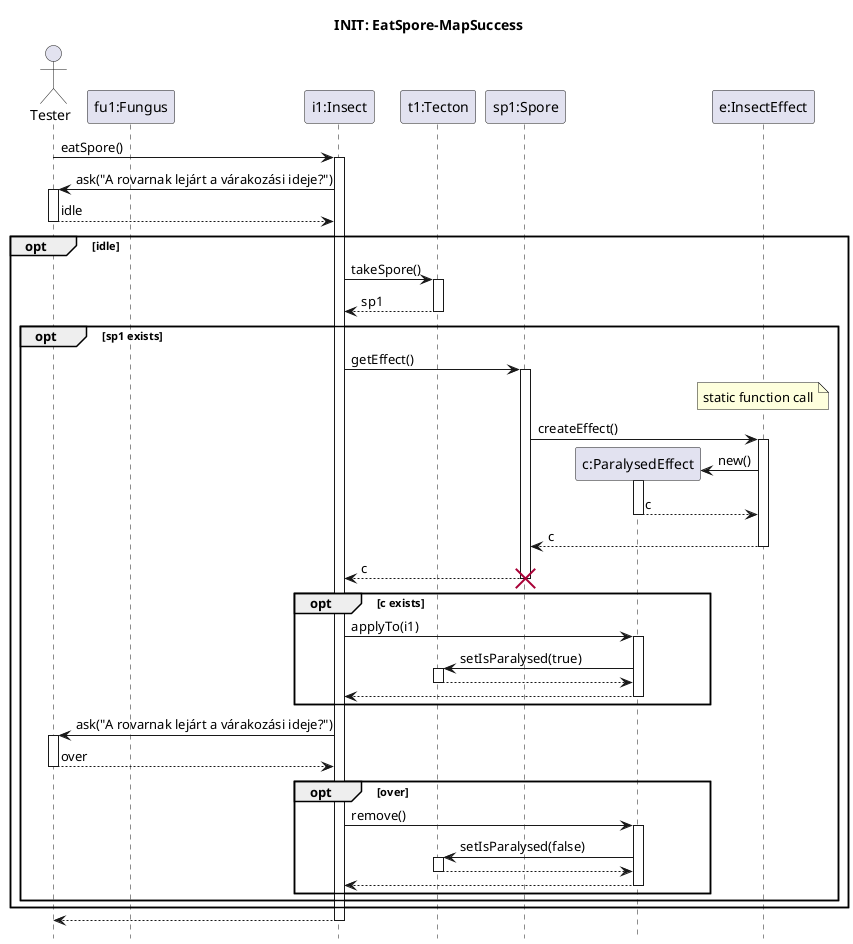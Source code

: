 @startuml Eat-spore/get-get-paralysedeffect
hide footbox

title INIT: EatSpore-MapSuccess

actor Tester as S

participant "fu1:Fungus" as fu1
participant "i1:Insect" as i1
participant "t1:Tecton" as t1
participant "sp1:Spore" as sp1
participant "c:ParalysedEffect" as c
participant "e:InsectEffect" as e

S -> i1 : eatSpore()
activate i1

S <- i1 : ask("A rovarnak lejárt a várakozási ideje?")
activate S
return idle

opt idle
    i1 -> t1 : takeSpore()
    activate t1

    return sp1

    opt sp1 exists
        i1 -> sp1 : getEffect()
        note over e : static function call
        activate sp1

        sp1 -> e : createEffect()
        activate e

        create c
        e -> c : new()
        activate c

        return c

        return c
        return c
        destroy sp1

        opt c exists
            i1 -> c : applyTo(i1)
            activate c
            c -> t1 : setIsParalysed(true)
            activate t1
            return

            return
        end
        i1 -> S : ask("A rovarnak lejárt a várakozási ideje?")
        activate S
        return over

        opt over
            i1 -> c : remove()
            activate c

            c -> t1 : setIsParalysed(false)
            activate t1
            return

            return    
        end

    end
end

return

@enduml